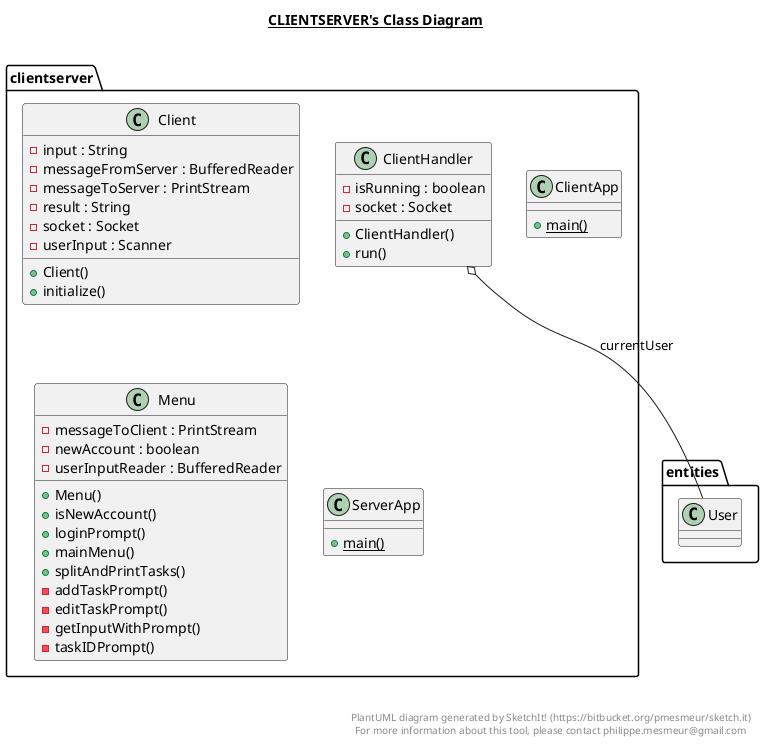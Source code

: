 @startuml

title __CLIENTSERVER's Class Diagram__\n

  namespace clientserver {
    class clientserver.Client {
        - input : String
        - messageFromServer : BufferedReader
        - messageToServer : PrintStream
        - result : String
        - socket : Socket
        - userInput : Scanner
        + Client()
        + initialize()
    }
  }
  

  namespace clientserver {
    class clientserver.ClientApp {
        {static} + main()
    }
  }
  

  namespace clientserver {
    class clientserver.ClientHandler {
        - isRunning : boolean
        - socket : Socket
        + ClientHandler()
        + run()
    }
  }
  

  namespace clientserver {
    class clientserver.Menu {
        - messageToClient : PrintStream
        - newAccount : boolean
        - userInputReader : BufferedReader
        + Menu()
        + isNewAccount()
        + loginPrompt()
        + mainMenu()
        + splitAndPrintTasks()
        - addTaskPrompt()
        - editTaskPrompt()
        - getInputWithPrompt()
        - taskIDPrompt()
    }
  }
  

  namespace clientserver {
    class clientserver.ServerApp {
        {static} + main()
    }
  }
  

  clientserver.ClientHandler o-- entities.User : currentUser


right footer


PlantUML diagram generated by SketchIt! (https://bitbucket.org/pmesmeur/sketch.it)
For more information about this tool, please contact philippe.mesmeur@gmail.com
endfooter

@enduml
